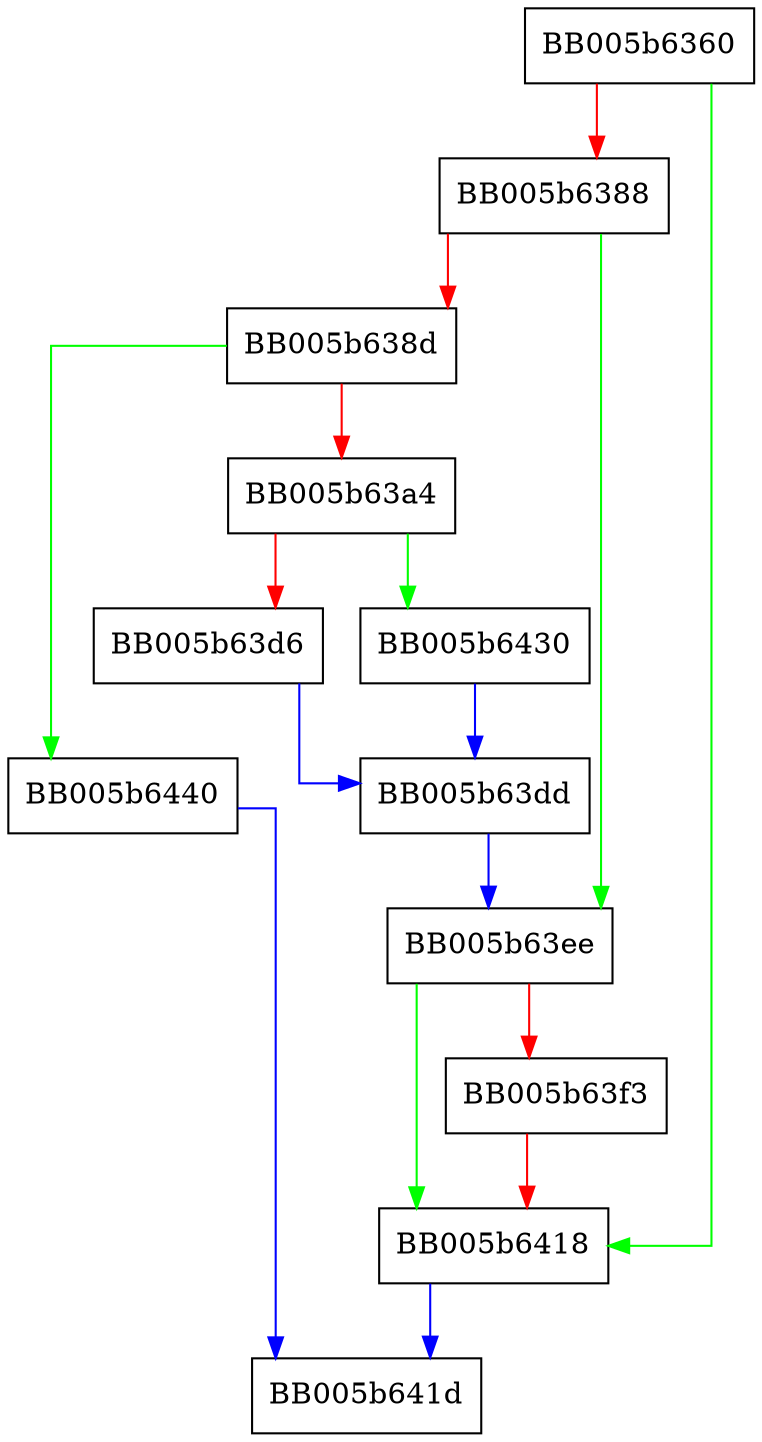 digraph aesni_ccm_init_key {
  node [shape="box"];
  graph [splines=ortho];
  BB005b6360 -> BB005b6418 [color="green"];
  BB005b6360 -> BB005b6388 [color="red"];
  BB005b6388 -> BB005b63ee [color="green"];
  BB005b6388 -> BB005b638d [color="red"];
  BB005b638d -> BB005b6440 [color="green"];
  BB005b638d -> BB005b63a4 [color="red"];
  BB005b63a4 -> BB005b6430 [color="green"];
  BB005b63a4 -> BB005b63d6 [color="red"];
  BB005b63d6 -> BB005b63dd [color="blue"];
  BB005b63dd -> BB005b63ee [color="blue"];
  BB005b63ee -> BB005b6418 [color="green"];
  BB005b63ee -> BB005b63f3 [color="red"];
  BB005b63f3 -> BB005b6418 [color="red"];
  BB005b6418 -> BB005b641d [color="blue"];
  BB005b6430 -> BB005b63dd [color="blue"];
  BB005b6440 -> BB005b641d [color="blue"];
}